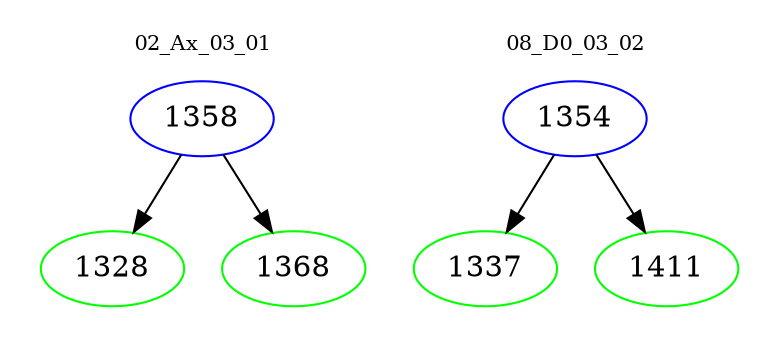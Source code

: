 digraph{
subgraph cluster_0 {
color = white
label = "02_Ax_03_01";
fontsize=10;
T0_1358 [label="1358", color="blue"]
T0_1358 -> T0_1328 [color="black"]
T0_1328 [label="1328", color="green"]
T0_1358 -> T0_1368 [color="black"]
T0_1368 [label="1368", color="green"]
}
subgraph cluster_1 {
color = white
label = "08_D0_03_02";
fontsize=10;
T1_1354 [label="1354", color="blue"]
T1_1354 -> T1_1337 [color="black"]
T1_1337 [label="1337", color="green"]
T1_1354 -> T1_1411 [color="black"]
T1_1411 [label="1411", color="green"]
}
}
